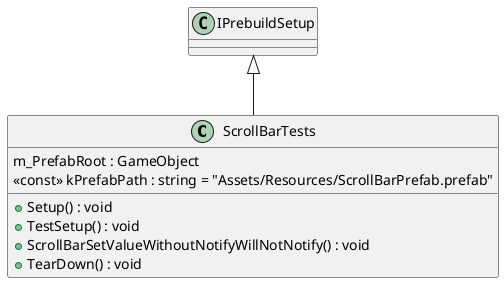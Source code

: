 @startuml
class ScrollBarTests {
    m_PrefabRoot : GameObject
    <<const>> kPrefabPath : string = "Assets/Resources/ScrollBarPrefab.prefab"
    + Setup() : void
    + TestSetup() : void
    + ScrollBarSetValueWithoutNotifyWillNotNotify() : void
    + TearDown() : void
}
IPrebuildSetup <|-- ScrollBarTests
@enduml

